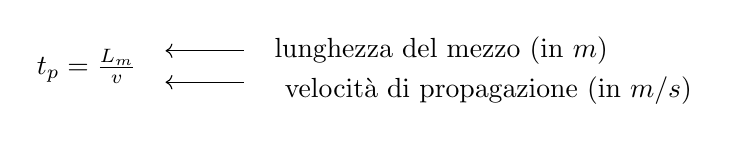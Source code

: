 ﻿\begin{tikzpicture}
\node  at (0,0) {$t_{p}=\frac{L_m}{v}$};
\draw[<-]        (1,0.2)   -- (2,0.2);
\node  at (4.5,0.2) {lunghezza del mezzo (in $m$)};
\draw[<-]        (1,-.2)   -- (2,-0.2);
\node  at (5.1,-0.3) {velocità di propagazione (in $m/s$)};
\end{tikzpicture}